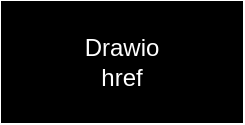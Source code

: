 <mxfile>
    <diagram id="oP4ScwzNFHwLteVqZlxE" name="Page-1">
        <mxGraphModel dx="928" dy="873" grid="1" gridSize="10" guides="1" tooltips="1" connect="1" arrows="1" fold="1" page="1" pageScale="1" pageWidth="827" pageHeight="1169" math="0" shadow="0">
            <root>
                <mxCell id="0"/>
                <mxCell id="1" parent="0"/>
                <mxCell id="2" value="Drawio&lt;br&gt;href" style="rounded=0;whiteSpace=wrap;html=1;fillColor=#000000;fontColor=#FFFFFF;" parent="1" vertex="1">
                    <mxGeometry x="180" y="60" width="120" height="60" as="geometry"/>
                </mxCell>
            </root>
        </mxGraphModel>
    </diagram>
</mxfile>